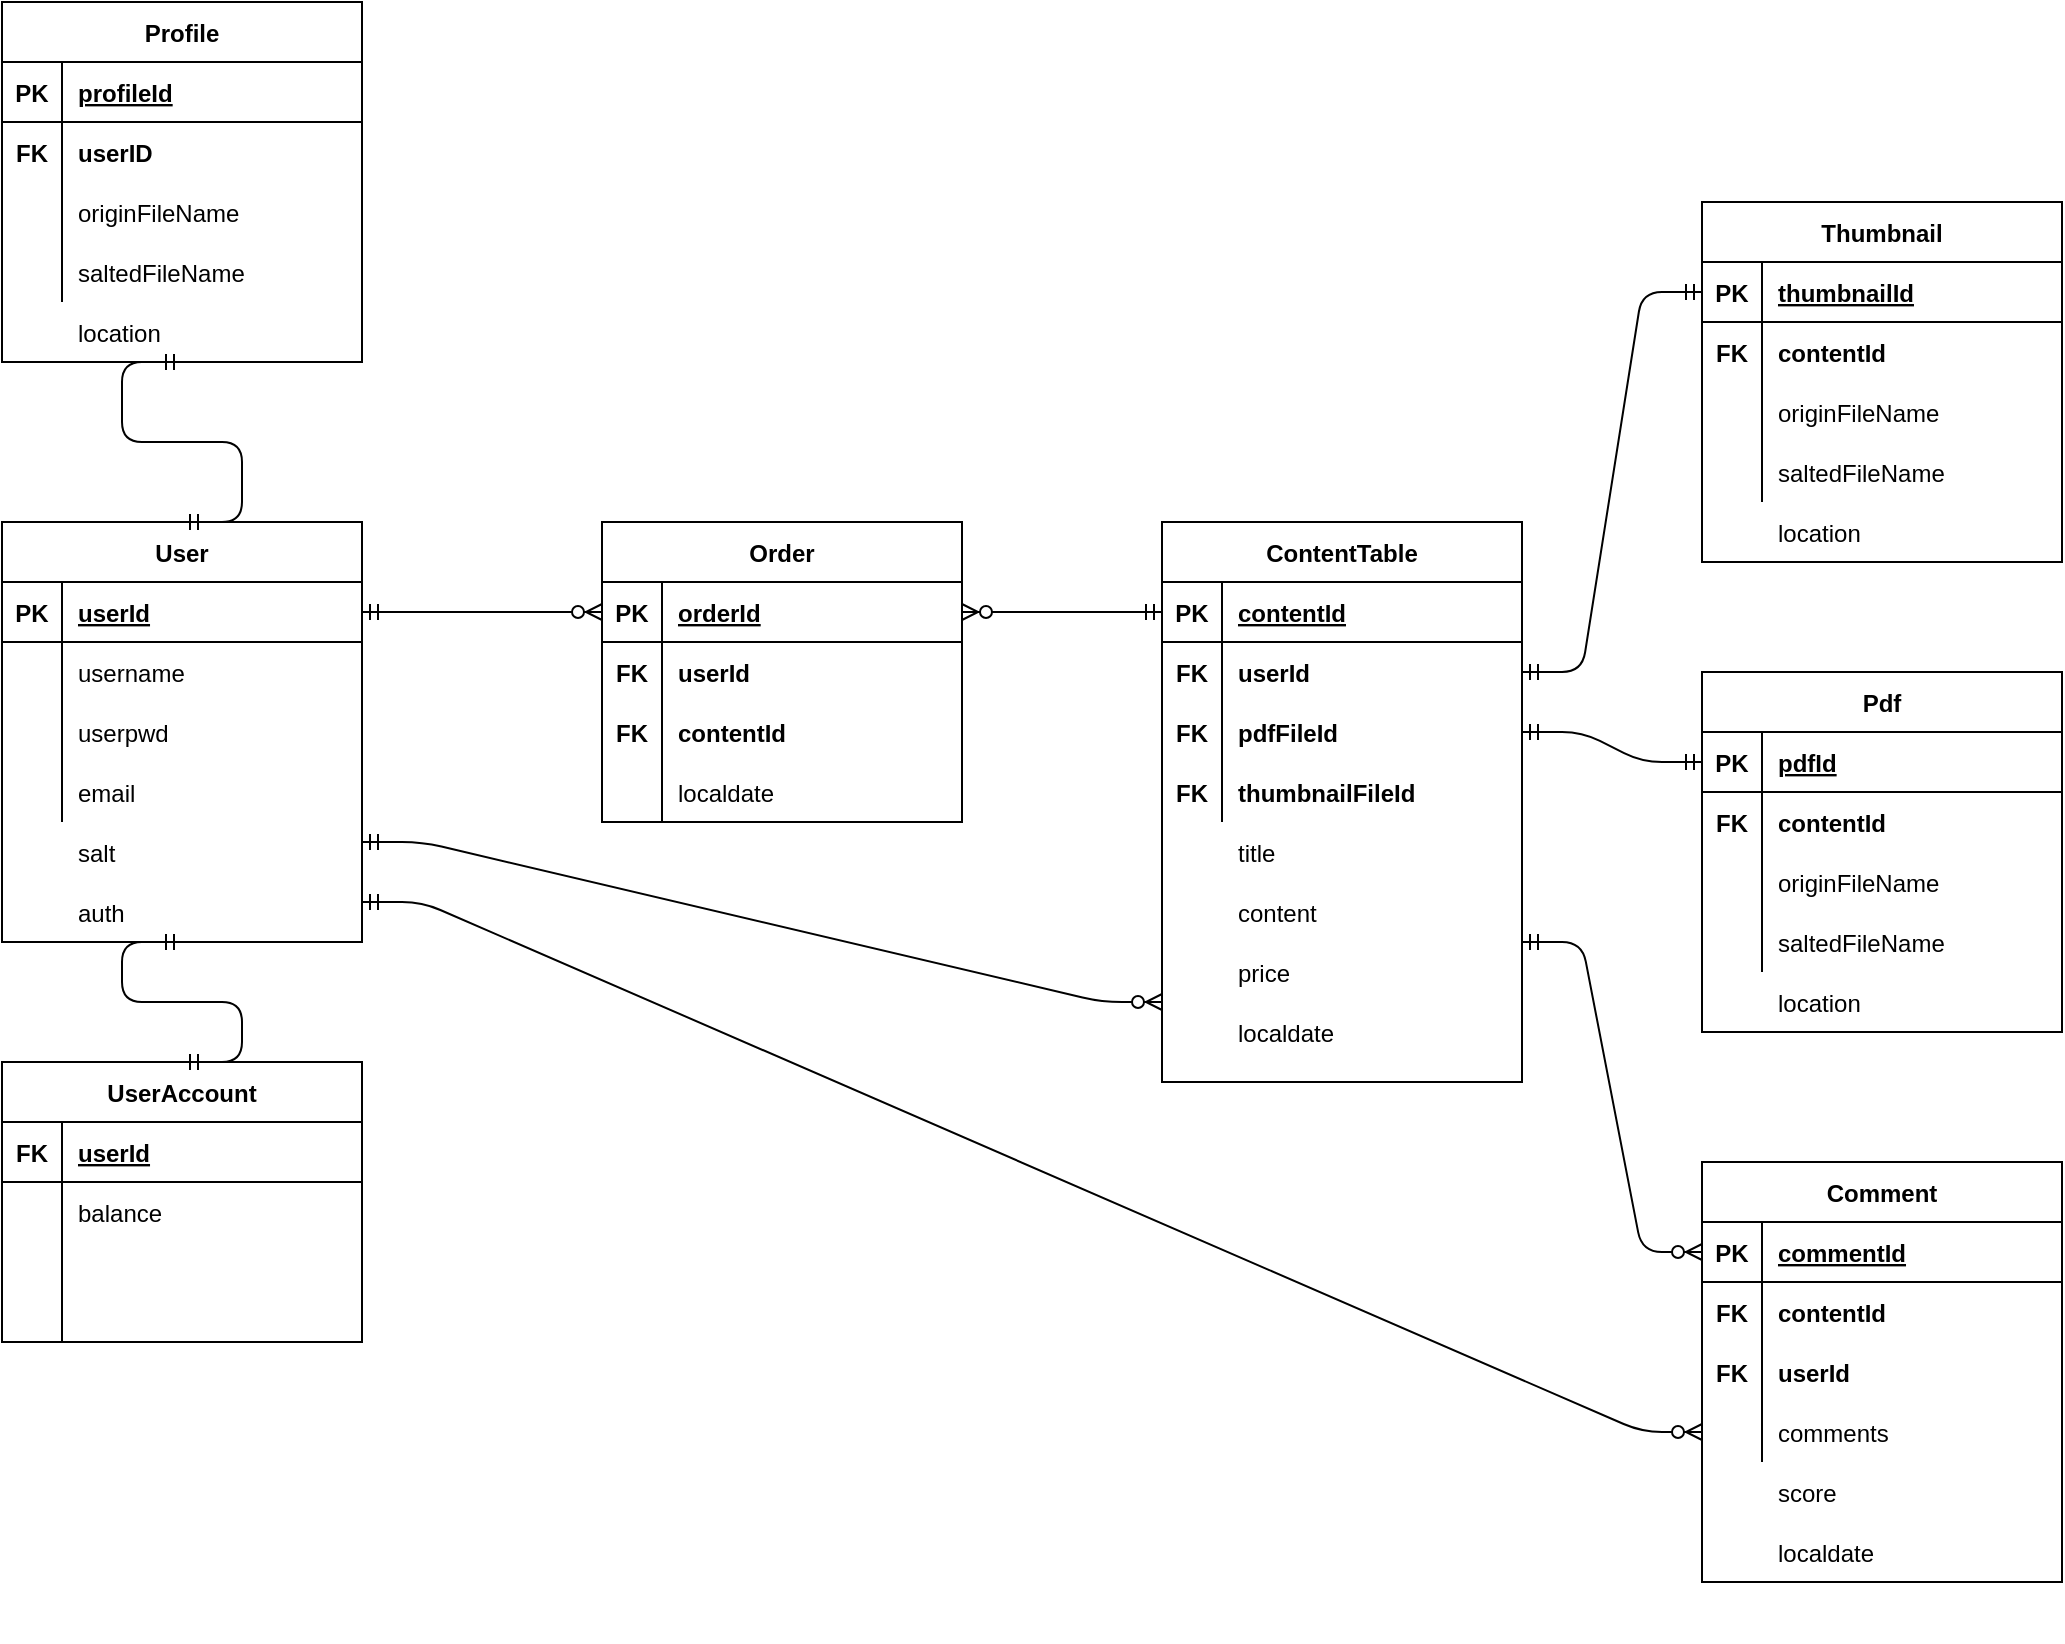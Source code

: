 <mxfile version="14.4.3" type="device"><diagram id="NNLupUxwTDzJ5JCYhKaO" name="Page-1"><mxGraphModel dx="1038" dy="548" grid="1" gridSize="10" guides="1" tooltips="1" connect="1" arrows="1" fold="1" page="1" pageScale="1" pageWidth="827" pageHeight="1169" math="0" shadow="0"><root><mxCell id="0"/><mxCell id="1" parent="0"/><mxCell id="0IzjQogFZ24BowyhisNi-13" value="User" style="shape=table;startSize=30;container=1;collapsible=1;childLayout=tableLayout;fixedRows=1;rowLines=0;fontStyle=1;align=center;resizeLast=1;" parent="1" vertex="1"><mxGeometry x="90" y="390" width="180" height="210" as="geometry"/></mxCell><mxCell id="0IzjQogFZ24BowyhisNi-14" value="" style="shape=partialRectangle;collapsible=0;dropTarget=0;pointerEvents=0;fillColor=none;top=0;left=0;bottom=1;right=0;points=[[0,0.5],[1,0.5]];portConstraint=eastwest;" parent="0IzjQogFZ24BowyhisNi-13" vertex="1"><mxGeometry y="30" width="180" height="30" as="geometry"/></mxCell><mxCell id="0IzjQogFZ24BowyhisNi-15" value="PK" style="shape=partialRectangle;connectable=0;fillColor=none;top=0;left=0;bottom=0;right=0;fontStyle=1;overflow=hidden;" parent="0IzjQogFZ24BowyhisNi-14" vertex="1"><mxGeometry width="30" height="30" as="geometry"/></mxCell><mxCell id="0IzjQogFZ24BowyhisNi-16" value="userId" style="shape=partialRectangle;connectable=0;fillColor=none;top=0;left=0;bottom=0;right=0;align=left;spacingLeft=6;fontStyle=5;overflow=hidden;" parent="0IzjQogFZ24BowyhisNi-14" vertex="1"><mxGeometry x="30" width="150" height="30" as="geometry"/></mxCell><mxCell id="0IzjQogFZ24BowyhisNi-17" value="" style="shape=partialRectangle;collapsible=0;dropTarget=0;pointerEvents=0;fillColor=none;top=0;left=0;bottom=0;right=0;points=[[0,0.5],[1,0.5]];portConstraint=eastwest;" parent="0IzjQogFZ24BowyhisNi-13" vertex="1"><mxGeometry y="60" width="180" height="30" as="geometry"/></mxCell><mxCell id="0IzjQogFZ24BowyhisNi-18" value="" style="shape=partialRectangle;connectable=0;fillColor=none;top=0;left=0;bottom=0;right=0;editable=1;overflow=hidden;" parent="0IzjQogFZ24BowyhisNi-17" vertex="1"><mxGeometry width="30" height="30" as="geometry"/></mxCell><mxCell id="0IzjQogFZ24BowyhisNi-19" value="username" style="shape=partialRectangle;connectable=0;fillColor=none;top=0;left=0;bottom=0;right=0;align=left;spacingLeft=6;overflow=hidden;" parent="0IzjQogFZ24BowyhisNi-17" vertex="1"><mxGeometry x="30" width="150" height="30" as="geometry"/></mxCell><mxCell id="0IzjQogFZ24BowyhisNi-20" value="" style="shape=partialRectangle;collapsible=0;dropTarget=0;pointerEvents=0;fillColor=none;top=0;left=0;bottom=0;right=0;points=[[0,0.5],[1,0.5]];portConstraint=eastwest;" parent="0IzjQogFZ24BowyhisNi-13" vertex="1"><mxGeometry y="90" width="180" height="30" as="geometry"/></mxCell><mxCell id="0IzjQogFZ24BowyhisNi-21" value="" style="shape=partialRectangle;connectable=0;fillColor=none;top=0;left=0;bottom=0;right=0;editable=1;overflow=hidden;" parent="0IzjQogFZ24BowyhisNi-20" vertex="1"><mxGeometry width="30" height="30" as="geometry"/></mxCell><mxCell id="0IzjQogFZ24BowyhisNi-22" value="userpwd" style="shape=partialRectangle;connectable=0;fillColor=none;top=0;left=0;bottom=0;right=0;align=left;spacingLeft=6;overflow=hidden;" parent="0IzjQogFZ24BowyhisNi-20" vertex="1"><mxGeometry x="30" width="150" height="30" as="geometry"/></mxCell><mxCell id="0IzjQogFZ24BowyhisNi-23" value="" style="shape=partialRectangle;collapsible=0;dropTarget=0;pointerEvents=0;fillColor=none;top=0;left=0;bottom=0;right=0;points=[[0,0.5],[1,0.5]];portConstraint=eastwest;" parent="0IzjQogFZ24BowyhisNi-13" vertex="1"><mxGeometry y="120" width="180" height="30" as="geometry"/></mxCell><mxCell id="0IzjQogFZ24BowyhisNi-24" value="" style="shape=partialRectangle;connectable=0;fillColor=none;top=0;left=0;bottom=0;right=0;editable=1;overflow=hidden;" parent="0IzjQogFZ24BowyhisNi-23" vertex="1"><mxGeometry width="30" height="30" as="geometry"/></mxCell><mxCell id="0IzjQogFZ24BowyhisNi-25" value="email" style="shape=partialRectangle;connectable=0;fillColor=none;top=0;left=0;bottom=0;right=0;align=left;spacingLeft=6;overflow=hidden;" parent="0IzjQogFZ24BowyhisNi-23" vertex="1"><mxGeometry x="30" width="150" height="30" as="geometry"/></mxCell><mxCell id="0IzjQogFZ24BowyhisNi-29" value="salt" style="shape=partialRectangle;connectable=0;fillColor=none;top=0;left=0;bottom=0;right=0;align=left;spacingLeft=6;overflow=hidden;" parent="1" vertex="1"><mxGeometry x="120" y="540" width="150" height="30" as="geometry"/></mxCell><mxCell id="0IzjQogFZ24BowyhisNi-30" value="UserAccount" style="shape=table;startSize=30;container=1;collapsible=1;childLayout=tableLayout;fixedRows=1;rowLines=0;fontStyle=1;align=center;resizeLast=1;" parent="1" vertex="1"><mxGeometry x="90" y="660" width="180" height="140" as="geometry"/></mxCell><mxCell id="0IzjQogFZ24BowyhisNi-31" value="" style="shape=partialRectangle;collapsible=0;dropTarget=0;pointerEvents=0;fillColor=none;top=0;left=0;bottom=1;right=0;points=[[0,0.5],[1,0.5]];portConstraint=eastwest;" parent="0IzjQogFZ24BowyhisNi-30" vertex="1"><mxGeometry y="30" width="180" height="30" as="geometry"/></mxCell><mxCell id="0IzjQogFZ24BowyhisNi-32" value="FK" style="shape=partialRectangle;connectable=0;fillColor=none;top=0;left=0;bottom=0;right=0;fontStyle=1;overflow=hidden;" parent="0IzjQogFZ24BowyhisNi-31" vertex="1"><mxGeometry width="30" height="30" as="geometry"/></mxCell><mxCell id="0IzjQogFZ24BowyhisNi-33" value="userId" style="shape=partialRectangle;connectable=0;fillColor=none;top=0;left=0;bottom=0;right=0;align=left;spacingLeft=6;fontStyle=5;overflow=hidden;" parent="0IzjQogFZ24BowyhisNi-31" vertex="1"><mxGeometry x="30" width="150" height="30" as="geometry"/></mxCell><mxCell id="0IzjQogFZ24BowyhisNi-34" value="" style="shape=partialRectangle;collapsible=0;dropTarget=0;pointerEvents=0;fillColor=none;top=0;left=0;bottom=0;right=0;points=[[0,0.5],[1,0.5]];portConstraint=eastwest;" parent="0IzjQogFZ24BowyhisNi-30" vertex="1"><mxGeometry y="60" width="180" height="30" as="geometry"/></mxCell><mxCell id="0IzjQogFZ24BowyhisNi-35" value="" style="shape=partialRectangle;connectable=0;fillColor=none;top=0;left=0;bottom=0;right=0;editable=1;overflow=hidden;" parent="0IzjQogFZ24BowyhisNi-34" vertex="1"><mxGeometry width="30" height="30" as="geometry"/></mxCell><mxCell id="0IzjQogFZ24BowyhisNi-36" value="balance" style="shape=partialRectangle;connectable=0;fillColor=none;top=0;left=0;bottom=0;right=0;align=left;spacingLeft=6;overflow=hidden;" parent="0IzjQogFZ24BowyhisNi-34" vertex="1"><mxGeometry x="30" width="150" height="30" as="geometry"/></mxCell><mxCell id="0IzjQogFZ24BowyhisNi-37" value="" style="shape=partialRectangle;collapsible=0;dropTarget=0;pointerEvents=0;fillColor=none;top=0;left=0;bottom=0;right=0;points=[[0,0.5],[1,0.5]];portConstraint=eastwest;" parent="0IzjQogFZ24BowyhisNi-30" vertex="1"><mxGeometry y="90" width="180" height="30" as="geometry"/></mxCell><mxCell id="0IzjQogFZ24BowyhisNi-38" value="" style="shape=partialRectangle;connectable=0;fillColor=none;top=0;left=0;bottom=0;right=0;editable=1;overflow=hidden;" parent="0IzjQogFZ24BowyhisNi-37" vertex="1"><mxGeometry width="30" height="30" as="geometry"/></mxCell><mxCell id="0IzjQogFZ24BowyhisNi-39" value="" style="shape=partialRectangle;connectable=0;fillColor=none;top=0;left=0;bottom=0;right=0;align=left;spacingLeft=6;overflow=hidden;" parent="0IzjQogFZ24BowyhisNi-37" vertex="1"><mxGeometry x="30" width="150" height="30" as="geometry"/></mxCell><mxCell id="0IzjQogFZ24BowyhisNi-40" value="" style="shape=partialRectangle;collapsible=0;dropTarget=0;pointerEvents=0;fillColor=none;top=0;left=0;bottom=0;right=0;points=[[0,0.5],[1,0.5]];portConstraint=eastwest;" parent="0IzjQogFZ24BowyhisNi-30" vertex="1"><mxGeometry y="120" width="180" height="20" as="geometry"/></mxCell><mxCell id="0IzjQogFZ24BowyhisNi-41" value="" style="shape=partialRectangle;connectable=0;fillColor=none;top=0;left=0;bottom=0;right=0;editable=1;overflow=hidden;" parent="0IzjQogFZ24BowyhisNi-40" vertex="1"><mxGeometry width="30" height="20" as="geometry"/></mxCell><mxCell id="0IzjQogFZ24BowyhisNi-42" value="" style="shape=partialRectangle;connectable=0;fillColor=none;top=0;left=0;bottom=0;right=0;align=left;spacingLeft=6;overflow=hidden;" parent="0IzjQogFZ24BowyhisNi-40" vertex="1"><mxGeometry x="30" width="150" height="20" as="geometry"/></mxCell><mxCell id="0IzjQogFZ24BowyhisNi-63" value="auth" style="shape=partialRectangle;connectable=0;fillColor=none;top=0;left=0;bottom=0;right=0;align=left;spacingLeft=6;overflow=hidden;" parent="1" vertex="1"><mxGeometry x="120" y="570" width="150" height="30" as="geometry"/></mxCell><mxCell id="0IzjQogFZ24BowyhisNi-79" value="" style="group" parent="1" vertex="1" connectable="0"><mxGeometry x="390" y="390" width="180" height="150" as="geometry"/></mxCell><mxCell id="0IzjQogFZ24BowyhisNi-64" value="Order" style="shape=table;startSize=30;container=1;collapsible=1;childLayout=tableLayout;fixedRows=1;rowLines=0;fontStyle=1;align=center;resizeLast=1;" parent="0IzjQogFZ24BowyhisNi-79" vertex="1"><mxGeometry width="180" height="150" as="geometry"/></mxCell><mxCell id="0IzjQogFZ24BowyhisNi-65" value="" style="shape=partialRectangle;collapsible=0;dropTarget=0;pointerEvents=0;fillColor=none;top=0;left=0;bottom=1;right=0;points=[[0,0.5],[1,0.5]];portConstraint=eastwest;" parent="0IzjQogFZ24BowyhisNi-64" vertex="1"><mxGeometry y="30" width="180" height="30" as="geometry"/></mxCell><mxCell id="0IzjQogFZ24BowyhisNi-66" value="PK" style="shape=partialRectangle;connectable=0;fillColor=none;top=0;left=0;bottom=0;right=0;fontStyle=1;overflow=hidden;" parent="0IzjQogFZ24BowyhisNi-65" vertex="1"><mxGeometry width="30" height="30" as="geometry"/></mxCell><mxCell id="0IzjQogFZ24BowyhisNi-67" value="orderId" style="shape=partialRectangle;connectable=0;fillColor=none;top=0;left=0;bottom=0;right=0;align=left;spacingLeft=6;fontStyle=5;overflow=hidden;" parent="0IzjQogFZ24BowyhisNi-65" vertex="1"><mxGeometry x="30" width="150" height="30" as="geometry"/></mxCell><mxCell id="0IzjQogFZ24BowyhisNi-68" value="" style="shape=partialRectangle;collapsible=0;dropTarget=0;pointerEvents=0;fillColor=none;top=0;left=0;bottom=0;right=0;points=[[0,0.5],[1,0.5]];portConstraint=eastwest;" parent="0IzjQogFZ24BowyhisNi-64" vertex="1"><mxGeometry y="60" width="180" height="30" as="geometry"/></mxCell><mxCell id="0IzjQogFZ24BowyhisNi-69" value="" style="shape=partialRectangle;connectable=0;fillColor=none;top=0;left=0;bottom=0;right=0;editable=1;overflow=hidden;" parent="0IzjQogFZ24BowyhisNi-68" vertex="1"><mxGeometry width="30" height="30" as="geometry"/></mxCell><mxCell id="0IzjQogFZ24BowyhisNi-70" value="userId" style="shape=partialRectangle;connectable=0;fillColor=none;top=0;left=0;bottom=0;right=0;align=left;spacingLeft=6;overflow=hidden;fontStyle=1" parent="0IzjQogFZ24BowyhisNi-68" vertex="1"><mxGeometry x="30" width="150" height="30" as="geometry"/></mxCell><mxCell id="0IzjQogFZ24BowyhisNi-71" value="" style="shape=partialRectangle;collapsible=0;dropTarget=0;pointerEvents=0;fillColor=none;top=0;left=0;bottom=0;right=0;points=[[0,0.5],[1,0.5]];portConstraint=eastwest;" parent="0IzjQogFZ24BowyhisNi-64" vertex="1"><mxGeometry y="90" width="180" height="30" as="geometry"/></mxCell><mxCell id="0IzjQogFZ24BowyhisNi-72" value="" style="shape=partialRectangle;connectable=0;fillColor=none;top=0;left=0;bottom=0;right=0;editable=1;overflow=hidden;" parent="0IzjQogFZ24BowyhisNi-71" vertex="1"><mxGeometry width="30" height="30" as="geometry"/></mxCell><mxCell id="0IzjQogFZ24BowyhisNi-73" value="contentId" style="shape=partialRectangle;connectable=0;fillColor=none;top=0;left=0;bottom=0;right=0;align=left;spacingLeft=6;overflow=hidden;fontStyle=1" parent="0IzjQogFZ24BowyhisNi-71" vertex="1"><mxGeometry x="30" width="150" height="30" as="geometry"/></mxCell><mxCell id="0IzjQogFZ24BowyhisNi-74" value="" style="shape=partialRectangle;collapsible=0;dropTarget=0;pointerEvents=0;fillColor=none;top=0;left=0;bottom=0;right=0;points=[[0,0.5],[1,0.5]];portConstraint=eastwest;" parent="0IzjQogFZ24BowyhisNi-64" vertex="1"><mxGeometry y="120" width="180" height="30" as="geometry"/></mxCell><mxCell id="0IzjQogFZ24BowyhisNi-75" value="" style="shape=partialRectangle;connectable=0;fillColor=none;top=0;left=0;bottom=0;right=0;editable=1;overflow=hidden;" parent="0IzjQogFZ24BowyhisNi-74" vertex="1"><mxGeometry width="30" height="30" as="geometry"/></mxCell><mxCell id="0IzjQogFZ24BowyhisNi-76" value="localdate" style="shape=partialRectangle;connectable=0;fillColor=none;top=0;left=0;bottom=0;right=0;align=left;spacingLeft=6;overflow=hidden;" parent="0IzjQogFZ24BowyhisNi-74" vertex="1"><mxGeometry x="30" width="150" height="30" as="geometry"/></mxCell><mxCell id="0IzjQogFZ24BowyhisNi-77" value="FK" style="shape=partialRectangle;connectable=0;fillColor=none;top=0;left=0;bottom=0;right=0;fontStyle=1;overflow=hidden;" parent="0IzjQogFZ24BowyhisNi-79" vertex="1"><mxGeometry y="60" width="30" height="30" as="geometry"/></mxCell><mxCell id="0IzjQogFZ24BowyhisNi-78" value="FK" style="shape=partialRectangle;connectable=0;fillColor=none;top=0;left=0;bottom=0;right=0;fontStyle=1;overflow=hidden;" parent="0IzjQogFZ24BowyhisNi-79" vertex="1"><mxGeometry y="90" width="30" height="30" as="geometry"/></mxCell><mxCell id="0IzjQogFZ24BowyhisNi-80" value="" style="group" parent="1" vertex="1" connectable="0"><mxGeometry x="670" y="390" width="180" height="300" as="geometry"/></mxCell><mxCell id="0IzjQogFZ24BowyhisNi-45" value="ContentTable" style="shape=table;startSize=30;container=1;collapsible=1;childLayout=tableLayout;fixedRows=1;rowLines=0;fontStyle=1;align=center;resizeLast=1;" parent="0IzjQogFZ24BowyhisNi-80" vertex="1"><mxGeometry width="180" height="280" as="geometry"/></mxCell><mxCell id="0IzjQogFZ24BowyhisNi-46" value="" style="shape=partialRectangle;collapsible=0;dropTarget=0;pointerEvents=0;fillColor=none;top=0;left=0;bottom=1;right=0;points=[[0,0.5],[1,0.5]];portConstraint=eastwest;" parent="0IzjQogFZ24BowyhisNi-45" vertex="1"><mxGeometry y="30" width="180" height="30" as="geometry"/></mxCell><mxCell id="0IzjQogFZ24BowyhisNi-47" value="PK" style="shape=partialRectangle;connectable=0;fillColor=none;top=0;left=0;bottom=0;right=0;fontStyle=1;overflow=hidden;" parent="0IzjQogFZ24BowyhisNi-46" vertex="1"><mxGeometry width="30" height="30" as="geometry"/></mxCell><mxCell id="0IzjQogFZ24BowyhisNi-48" value="contentId" style="shape=partialRectangle;connectable=0;fillColor=none;top=0;left=0;bottom=0;right=0;align=left;spacingLeft=6;fontStyle=5;overflow=hidden;" parent="0IzjQogFZ24BowyhisNi-46" vertex="1"><mxGeometry x="30" width="150" height="30" as="geometry"/></mxCell><mxCell id="0IzjQogFZ24BowyhisNi-49" value="" style="shape=partialRectangle;collapsible=0;dropTarget=0;pointerEvents=0;fillColor=none;top=0;left=0;bottom=0;right=0;points=[[0,0.5],[1,0.5]];portConstraint=eastwest;" parent="0IzjQogFZ24BowyhisNi-45" vertex="1"><mxGeometry y="60" width="180" height="30" as="geometry"/></mxCell><mxCell id="0IzjQogFZ24BowyhisNi-50" value="FK" style="shape=partialRectangle;connectable=0;fillColor=none;top=0;left=0;bottom=0;right=0;editable=1;overflow=hidden;fontStyle=1" parent="0IzjQogFZ24BowyhisNi-49" vertex="1"><mxGeometry width="30" height="30" as="geometry"/></mxCell><mxCell id="0IzjQogFZ24BowyhisNi-51" value="userId" style="shape=partialRectangle;connectable=0;fillColor=none;top=0;left=0;bottom=0;right=0;align=left;spacingLeft=6;overflow=hidden;fontStyle=1" parent="0IzjQogFZ24BowyhisNi-49" vertex="1"><mxGeometry x="30" width="150" height="30" as="geometry"/></mxCell><mxCell id="0IzjQogFZ24BowyhisNi-52" value="" style="shape=partialRectangle;collapsible=0;dropTarget=0;pointerEvents=0;fillColor=none;top=0;left=0;bottom=0;right=0;points=[[0,0.5],[1,0.5]];portConstraint=eastwest;" parent="0IzjQogFZ24BowyhisNi-45" vertex="1"><mxGeometry y="90" width="180" height="30" as="geometry"/></mxCell><mxCell id="0IzjQogFZ24BowyhisNi-53" value="FK" style="shape=partialRectangle;connectable=0;fillColor=none;top=0;left=0;bottom=0;right=0;editable=1;overflow=hidden;fontStyle=1" parent="0IzjQogFZ24BowyhisNi-52" vertex="1"><mxGeometry width="30" height="30" as="geometry"/></mxCell><mxCell id="0IzjQogFZ24BowyhisNi-54" value="pdfFileId" style="shape=partialRectangle;connectable=0;fillColor=none;top=0;left=0;bottom=0;right=0;align=left;spacingLeft=6;overflow=hidden;fontStyle=1" parent="0IzjQogFZ24BowyhisNi-52" vertex="1"><mxGeometry x="30" width="150" height="30" as="geometry"/></mxCell><mxCell id="0IzjQogFZ24BowyhisNi-55" value="" style="shape=partialRectangle;collapsible=0;dropTarget=0;pointerEvents=0;fillColor=none;top=0;left=0;bottom=0;right=0;points=[[0,0.5],[1,0.5]];portConstraint=eastwest;" parent="0IzjQogFZ24BowyhisNi-45" vertex="1"><mxGeometry y="120" width="180" height="30" as="geometry"/></mxCell><mxCell id="0IzjQogFZ24BowyhisNi-56" value="FK" style="shape=partialRectangle;connectable=0;fillColor=none;top=0;left=0;bottom=0;right=0;editable=1;overflow=hidden;fontStyle=1" parent="0IzjQogFZ24BowyhisNi-55" vertex="1"><mxGeometry width="30" height="30" as="geometry"/></mxCell><mxCell id="0IzjQogFZ24BowyhisNi-57" value="thumbnailFileId" style="shape=partialRectangle;connectable=0;fillColor=none;top=0;left=0;bottom=0;right=0;align=left;spacingLeft=6;overflow=hidden;fontStyle=1" parent="0IzjQogFZ24BowyhisNi-55" vertex="1"><mxGeometry x="30" width="150" height="30" as="geometry"/></mxCell><mxCell id="0IzjQogFZ24BowyhisNi-59" value="title" style="shape=partialRectangle;connectable=0;fillColor=none;top=0;left=0;bottom=0;right=0;align=left;spacingLeft=6;overflow=hidden;" parent="0IzjQogFZ24BowyhisNi-80" vertex="1"><mxGeometry x="30" y="150" width="150" height="30" as="geometry"/></mxCell><mxCell id="0IzjQogFZ24BowyhisNi-60" value="content" style="shape=partialRectangle;connectable=0;fillColor=none;top=0;left=0;bottom=0;right=0;align=left;spacingLeft=6;overflow=hidden;" parent="0IzjQogFZ24BowyhisNi-80" vertex="1"><mxGeometry x="30" y="180" width="150" height="30" as="geometry"/></mxCell><mxCell id="0IzjQogFZ24BowyhisNi-61" value="price" style="shape=partialRectangle;connectable=0;fillColor=none;top=0;left=0;bottom=0;right=0;align=left;spacingLeft=6;overflow=hidden;direction=south;" parent="0IzjQogFZ24BowyhisNi-80" vertex="1"><mxGeometry x="30" y="150" width="150" height="150" as="geometry"/></mxCell><mxCell id="0IzjQogFZ24BowyhisNi-62" value="localdate" style="shape=partialRectangle;connectable=0;fillColor=none;top=0;left=0;bottom=0;right=0;align=left;spacingLeft=6;overflow=hidden;" parent="0IzjQogFZ24BowyhisNi-80" vertex="1"><mxGeometry x="30" y="240" width="150" height="30" as="geometry"/></mxCell><mxCell id="0IzjQogFZ24BowyhisNi-111" value="" style="group" parent="1" vertex="1" connectable="0"><mxGeometry x="90" y="130" width="180" height="180" as="geometry"/></mxCell><mxCell id="0IzjQogFZ24BowyhisNi-81" value="Profile" style="shape=table;startSize=30;container=1;collapsible=1;childLayout=tableLayout;fixedRows=1;rowLines=0;fontStyle=1;align=center;resizeLast=1;" parent="0IzjQogFZ24BowyhisNi-111" vertex="1"><mxGeometry width="180" height="180" as="geometry"/></mxCell><mxCell id="0IzjQogFZ24BowyhisNi-82" value="" style="shape=partialRectangle;collapsible=0;dropTarget=0;pointerEvents=0;fillColor=none;top=0;left=0;bottom=1;right=0;points=[[0,0.5],[1,0.5]];portConstraint=eastwest;" parent="0IzjQogFZ24BowyhisNi-81" vertex="1"><mxGeometry y="30" width="180" height="30" as="geometry"/></mxCell><mxCell id="0IzjQogFZ24BowyhisNi-83" value="PK" style="shape=partialRectangle;connectable=0;fillColor=none;top=0;left=0;bottom=0;right=0;fontStyle=1;overflow=hidden;" parent="0IzjQogFZ24BowyhisNi-82" vertex="1"><mxGeometry width="30" height="30" as="geometry"/></mxCell><mxCell id="0IzjQogFZ24BowyhisNi-84" value="profileId" style="shape=partialRectangle;connectable=0;fillColor=none;top=0;left=0;bottom=0;right=0;align=left;spacingLeft=6;fontStyle=5;overflow=hidden;" parent="0IzjQogFZ24BowyhisNi-82" vertex="1"><mxGeometry x="30" width="150" height="30" as="geometry"/></mxCell><mxCell id="0IzjQogFZ24BowyhisNi-85" value="" style="shape=partialRectangle;collapsible=0;dropTarget=0;pointerEvents=0;fillColor=none;top=0;left=0;bottom=0;right=0;points=[[0,0.5],[1,0.5]];portConstraint=eastwest;" parent="0IzjQogFZ24BowyhisNi-81" vertex="1"><mxGeometry y="60" width="180" height="30" as="geometry"/></mxCell><mxCell id="0IzjQogFZ24BowyhisNi-86" value="" style="shape=partialRectangle;connectable=0;fillColor=none;top=0;left=0;bottom=0;right=0;editable=1;overflow=hidden;" parent="0IzjQogFZ24BowyhisNi-85" vertex="1"><mxGeometry width="30" height="30" as="geometry"/></mxCell><mxCell id="0IzjQogFZ24BowyhisNi-87" value="userID" style="shape=partialRectangle;connectable=0;fillColor=none;top=0;left=0;bottom=0;right=0;align=left;spacingLeft=6;overflow=hidden;fontStyle=1" parent="0IzjQogFZ24BowyhisNi-85" vertex="1"><mxGeometry x="30" width="150" height="30" as="geometry"/></mxCell><mxCell id="0IzjQogFZ24BowyhisNi-88" value="" style="shape=partialRectangle;collapsible=0;dropTarget=0;pointerEvents=0;fillColor=none;top=0;left=0;bottom=0;right=0;points=[[0,0.5],[1,0.5]];portConstraint=eastwest;" parent="0IzjQogFZ24BowyhisNi-81" vertex="1"><mxGeometry y="90" width="180" height="30" as="geometry"/></mxCell><mxCell id="0IzjQogFZ24BowyhisNi-89" value="" style="shape=partialRectangle;connectable=0;fillColor=none;top=0;left=0;bottom=0;right=0;editable=1;overflow=hidden;" parent="0IzjQogFZ24BowyhisNi-88" vertex="1"><mxGeometry width="30" height="30" as="geometry"/></mxCell><mxCell id="0IzjQogFZ24BowyhisNi-90" value="originFileName" style="shape=partialRectangle;connectable=0;fillColor=none;top=0;left=0;bottom=0;right=0;align=left;spacingLeft=6;overflow=hidden;" parent="0IzjQogFZ24BowyhisNi-88" vertex="1"><mxGeometry x="30" width="150" height="30" as="geometry"/></mxCell><mxCell id="0IzjQogFZ24BowyhisNi-91" value="" style="shape=partialRectangle;collapsible=0;dropTarget=0;pointerEvents=0;fillColor=none;top=0;left=0;bottom=0;right=0;points=[[0,0.5],[1,0.5]];portConstraint=eastwest;" parent="0IzjQogFZ24BowyhisNi-81" vertex="1"><mxGeometry y="120" width="180" height="30" as="geometry"/></mxCell><mxCell id="0IzjQogFZ24BowyhisNi-92" value="" style="shape=partialRectangle;connectable=0;fillColor=none;top=0;left=0;bottom=0;right=0;editable=1;overflow=hidden;" parent="0IzjQogFZ24BowyhisNi-91" vertex="1"><mxGeometry width="30" height="30" as="geometry"/></mxCell><mxCell id="0IzjQogFZ24BowyhisNi-93" value="saltedFileName" style="shape=partialRectangle;connectable=0;fillColor=none;top=0;left=0;bottom=0;right=0;align=left;spacingLeft=6;overflow=hidden;" parent="0IzjQogFZ24BowyhisNi-91" vertex="1"><mxGeometry x="30" width="150" height="30" as="geometry"/></mxCell><mxCell id="0IzjQogFZ24BowyhisNi-94" value="FK" style="shape=partialRectangle;connectable=0;fillColor=none;top=0;left=0;bottom=0;right=0;fontStyle=1;overflow=hidden;" parent="0IzjQogFZ24BowyhisNi-111" vertex="1"><mxGeometry y="60" width="30" height="30" as="geometry"/></mxCell><mxCell id="0IzjQogFZ24BowyhisNi-97" value="location" style="shape=partialRectangle;connectable=0;fillColor=none;top=0;left=0;bottom=0;right=0;align=left;spacingLeft=6;overflow=hidden;" parent="0IzjQogFZ24BowyhisNi-111" vertex="1"><mxGeometry x="30" y="150" width="150" height="30" as="geometry"/></mxCell><mxCell id="0IzjQogFZ24BowyhisNi-112" value="" style="group" parent="1" vertex="1" connectable="0"><mxGeometry x="940" y="230" width="180" height="180" as="geometry"/></mxCell><mxCell id="0IzjQogFZ24BowyhisNi-113" value="Thumbnail" style="shape=table;startSize=30;container=1;collapsible=1;childLayout=tableLayout;fixedRows=1;rowLines=0;fontStyle=1;align=center;resizeLast=1;" parent="0IzjQogFZ24BowyhisNi-112" vertex="1"><mxGeometry width="180" height="180" as="geometry"/></mxCell><mxCell id="0IzjQogFZ24BowyhisNi-114" value="" style="shape=partialRectangle;collapsible=0;dropTarget=0;pointerEvents=0;fillColor=none;top=0;left=0;bottom=1;right=0;points=[[0,0.5],[1,0.5]];portConstraint=eastwest;" parent="0IzjQogFZ24BowyhisNi-113" vertex="1"><mxGeometry y="30" width="180" height="30" as="geometry"/></mxCell><mxCell id="0IzjQogFZ24BowyhisNi-115" value="PK" style="shape=partialRectangle;connectable=0;fillColor=none;top=0;left=0;bottom=0;right=0;fontStyle=1;overflow=hidden;" parent="0IzjQogFZ24BowyhisNi-114" vertex="1"><mxGeometry width="30" height="30" as="geometry"/></mxCell><mxCell id="0IzjQogFZ24BowyhisNi-116" value="thumbnailId" style="shape=partialRectangle;connectable=0;fillColor=none;top=0;left=0;bottom=0;right=0;align=left;spacingLeft=6;fontStyle=5;overflow=hidden;" parent="0IzjQogFZ24BowyhisNi-114" vertex="1"><mxGeometry x="30" width="150" height="30" as="geometry"/></mxCell><mxCell id="0IzjQogFZ24BowyhisNi-117" value="" style="shape=partialRectangle;collapsible=0;dropTarget=0;pointerEvents=0;fillColor=none;top=0;left=0;bottom=0;right=0;points=[[0,0.5],[1,0.5]];portConstraint=eastwest;" parent="0IzjQogFZ24BowyhisNi-113" vertex="1"><mxGeometry y="60" width="180" height="30" as="geometry"/></mxCell><mxCell id="0IzjQogFZ24BowyhisNi-118" value="" style="shape=partialRectangle;connectable=0;fillColor=none;top=0;left=0;bottom=0;right=0;editable=1;overflow=hidden;" parent="0IzjQogFZ24BowyhisNi-117" vertex="1"><mxGeometry width="30" height="30" as="geometry"/></mxCell><mxCell id="0IzjQogFZ24BowyhisNi-119" value="contentId" style="shape=partialRectangle;connectable=0;fillColor=none;top=0;left=0;bottom=0;right=0;align=left;spacingLeft=6;overflow=hidden;fontStyle=1" parent="0IzjQogFZ24BowyhisNi-117" vertex="1"><mxGeometry x="30" width="150" height="30" as="geometry"/></mxCell><mxCell id="0IzjQogFZ24BowyhisNi-120" value="" style="shape=partialRectangle;collapsible=0;dropTarget=0;pointerEvents=0;fillColor=none;top=0;left=0;bottom=0;right=0;points=[[0,0.5],[1,0.5]];portConstraint=eastwest;" parent="0IzjQogFZ24BowyhisNi-113" vertex="1"><mxGeometry y="90" width="180" height="30" as="geometry"/></mxCell><mxCell id="0IzjQogFZ24BowyhisNi-121" value="" style="shape=partialRectangle;connectable=0;fillColor=none;top=0;left=0;bottom=0;right=0;editable=1;overflow=hidden;" parent="0IzjQogFZ24BowyhisNi-120" vertex="1"><mxGeometry width="30" height="30" as="geometry"/></mxCell><mxCell id="0IzjQogFZ24BowyhisNi-122" value="originFileName" style="shape=partialRectangle;connectable=0;fillColor=none;top=0;left=0;bottom=0;right=0;align=left;spacingLeft=6;overflow=hidden;" parent="0IzjQogFZ24BowyhisNi-120" vertex="1"><mxGeometry x="30" width="150" height="30" as="geometry"/></mxCell><mxCell id="0IzjQogFZ24BowyhisNi-123" value="" style="shape=partialRectangle;collapsible=0;dropTarget=0;pointerEvents=0;fillColor=none;top=0;left=0;bottom=0;right=0;points=[[0,0.5],[1,0.5]];portConstraint=eastwest;" parent="0IzjQogFZ24BowyhisNi-113" vertex="1"><mxGeometry y="120" width="180" height="30" as="geometry"/></mxCell><mxCell id="0IzjQogFZ24BowyhisNi-124" value="" style="shape=partialRectangle;connectable=0;fillColor=none;top=0;left=0;bottom=0;right=0;editable=1;overflow=hidden;" parent="0IzjQogFZ24BowyhisNi-123" vertex="1"><mxGeometry width="30" height="30" as="geometry"/></mxCell><mxCell id="0IzjQogFZ24BowyhisNi-125" value="saltedFileName" style="shape=partialRectangle;connectable=0;fillColor=none;top=0;left=0;bottom=0;right=0;align=left;spacingLeft=6;overflow=hidden;" parent="0IzjQogFZ24BowyhisNi-123" vertex="1"><mxGeometry x="30" width="150" height="30" as="geometry"/></mxCell><mxCell id="0IzjQogFZ24BowyhisNi-126" value="FK" style="shape=partialRectangle;connectable=0;fillColor=none;top=0;left=0;bottom=0;right=0;fontStyle=1;overflow=hidden;" parent="0IzjQogFZ24BowyhisNi-112" vertex="1"><mxGeometry y="60" width="30" height="30" as="geometry"/></mxCell><mxCell id="0IzjQogFZ24BowyhisNi-127" value="location" style="shape=partialRectangle;connectable=0;fillColor=none;top=0;left=0;bottom=0;right=0;align=left;spacingLeft=6;overflow=hidden;" parent="0IzjQogFZ24BowyhisNi-112" vertex="1"><mxGeometry x="30" y="150" width="150" height="30" as="geometry"/></mxCell><mxCell id="0IzjQogFZ24BowyhisNi-128" value="" style="group" parent="1" vertex="1" connectable="0"><mxGeometry x="940" y="465" width="180" height="180" as="geometry"/></mxCell><mxCell id="0IzjQogFZ24BowyhisNi-129" value="Pdf" style="shape=table;startSize=30;container=1;collapsible=1;childLayout=tableLayout;fixedRows=1;rowLines=0;fontStyle=1;align=center;resizeLast=1;" parent="0IzjQogFZ24BowyhisNi-128" vertex="1"><mxGeometry width="180" height="180" as="geometry"/></mxCell><mxCell id="0IzjQogFZ24BowyhisNi-130" value="" style="shape=partialRectangle;collapsible=0;dropTarget=0;pointerEvents=0;fillColor=none;top=0;left=0;bottom=1;right=0;points=[[0,0.5],[1,0.5]];portConstraint=eastwest;" parent="0IzjQogFZ24BowyhisNi-129" vertex="1"><mxGeometry y="30" width="180" height="30" as="geometry"/></mxCell><mxCell id="0IzjQogFZ24BowyhisNi-131" value="PK" style="shape=partialRectangle;connectable=0;fillColor=none;top=0;left=0;bottom=0;right=0;fontStyle=1;overflow=hidden;" parent="0IzjQogFZ24BowyhisNi-130" vertex="1"><mxGeometry width="30" height="30" as="geometry"/></mxCell><mxCell id="0IzjQogFZ24BowyhisNi-132" value="pdfId" style="shape=partialRectangle;connectable=0;fillColor=none;top=0;left=0;bottom=0;right=0;align=left;spacingLeft=6;fontStyle=5;overflow=hidden;" parent="0IzjQogFZ24BowyhisNi-130" vertex="1"><mxGeometry x="30" width="150" height="30" as="geometry"/></mxCell><mxCell id="0IzjQogFZ24BowyhisNi-133" value="" style="shape=partialRectangle;collapsible=0;dropTarget=0;pointerEvents=0;fillColor=none;top=0;left=0;bottom=0;right=0;points=[[0,0.5],[1,0.5]];portConstraint=eastwest;" parent="0IzjQogFZ24BowyhisNi-129" vertex="1"><mxGeometry y="60" width="180" height="30" as="geometry"/></mxCell><mxCell id="0IzjQogFZ24BowyhisNi-134" value="" style="shape=partialRectangle;connectable=0;fillColor=none;top=0;left=0;bottom=0;right=0;editable=1;overflow=hidden;" parent="0IzjQogFZ24BowyhisNi-133" vertex="1"><mxGeometry width="30" height="30" as="geometry"/></mxCell><mxCell id="0IzjQogFZ24BowyhisNi-135" value="contentId" style="shape=partialRectangle;connectable=0;fillColor=none;top=0;left=0;bottom=0;right=0;align=left;spacingLeft=6;overflow=hidden;fontStyle=1" parent="0IzjQogFZ24BowyhisNi-133" vertex="1"><mxGeometry x="30" width="150" height="30" as="geometry"/></mxCell><mxCell id="0IzjQogFZ24BowyhisNi-136" value="" style="shape=partialRectangle;collapsible=0;dropTarget=0;pointerEvents=0;fillColor=none;top=0;left=0;bottom=0;right=0;points=[[0,0.5],[1,0.5]];portConstraint=eastwest;" parent="0IzjQogFZ24BowyhisNi-129" vertex="1"><mxGeometry y="90" width="180" height="30" as="geometry"/></mxCell><mxCell id="0IzjQogFZ24BowyhisNi-137" value="" style="shape=partialRectangle;connectable=0;fillColor=none;top=0;left=0;bottom=0;right=0;editable=1;overflow=hidden;" parent="0IzjQogFZ24BowyhisNi-136" vertex="1"><mxGeometry width="30" height="30" as="geometry"/></mxCell><mxCell id="0IzjQogFZ24BowyhisNi-138" value="originFileName" style="shape=partialRectangle;connectable=0;fillColor=none;top=0;left=0;bottom=0;right=0;align=left;spacingLeft=6;overflow=hidden;" parent="0IzjQogFZ24BowyhisNi-136" vertex="1"><mxGeometry x="30" width="150" height="30" as="geometry"/></mxCell><mxCell id="0IzjQogFZ24BowyhisNi-139" value="" style="shape=partialRectangle;collapsible=0;dropTarget=0;pointerEvents=0;fillColor=none;top=0;left=0;bottom=0;right=0;points=[[0,0.5],[1,0.5]];portConstraint=eastwest;" parent="0IzjQogFZ24BowyhisNi-129" vertex="1"><mxGeometry y="120" width="180" height="30" as="geometry"/></mxCell><mxCell id="0IzjQogFZ24BowyhisNi-140" value="" style="shape=partialRectangle;connectable=0;fillColor=none;top=0;left=0;bottom=0;right=0;editable=1;overflow=hidden;" parent="0IzjQogFZ24BowyhisNi-139" vertex="1"><mxGeometry width="30" height="30" as="geometry"/></mxCell><mxCell id="0IzjQogFZ24BowyhisNi-141" value="saltedFileName" style="shape=partialRectangle;connectable=0;fillColor=none;top=0;left=0;bottom=0;right=0;align=left;spacingLeft=6;overflow=hidden;" parent="0IzjQogFZ24BowyhisNi-139" vertex="1"><mxGeometry x="30" width="150" height="30" as="geometry"/></mxCell><mxCell id="0IzjQogFZ24BowyhisNi-142" value="FK" style="shape=partialRectangle;connectable=0;fillColor=none;top=0;left=0;bottom=0;right=0;fontStyle=1;overflow=hidden;" parent="0IzjQogFZ24BowyhisNi-128" vertex="1"><mxGeometry y="60" width="30" height="30" as="geometry"/></mxCell><mxCell id="0IzjQogFZ24BowyhisNi-143" value="location" style="shape=partialRectangle;connectable=0;fillColor=none;top=0;left=0;bottom=0;right=0;align=left;spacingLeft=6;overflow=hidden;" parent="0IzjQogFZ24BowyhisNi-128" vertex="1"><mxGeometry x="30" y="150" width="150" height="30" as="geometry"/></mxCell><mxCell id="0IzjQogFZ24BowyhisNi-144" value="" style="group" parent="1" vertex="1" connectable="0"><mxGeometry x="940" y="710" width="180" height="240" as="geometry"/></mxCell><mxCell id="0IzjQogFZ24BowyhisNi-145" value="Comment" style="shape=table;startSize=30;container=1;collapsible=1;childLayout=tableLayout;fixedRows=1;rowLines=0;fontStyle=1;align=center;resizeLast=1;" parent="0IzjQogFZ24BowyhisNi-144" vertex="1"><mxGeometry width="180" height="210" as="geometry"/></mxCell><mxCell id="0IzjQogFZ24BowyhisNi-146" value="" style="shape=partialRectangle;collapsible=0;dropTarget=0;pointerEvents=0;fillColor=none;top=0;left=0;bottom=1;right=0;points=[[0,0.5],[1,0.5]];portConstraint=eastwest;" parent="0IzjQogFZ24BowyhisNi-145" vertex="1"><mxGeometry y="30" width="180" height="30" as="geometry"/></mxCell><mxCell id="0IzjQogFZ24BowyhisNi-147" value="PK" style="shape=partialRectangle;connectable=0;fillColor=none;top=0;left=0;bottom=0;right=0;fontStyle=1;overflow=hidden;" parent="0IzjQogFZ24BowyhisNi-146" vertex="1"><mxGeometry width="30" height="30" as="geometry"/></mxCell><mxCell id="0IzjQogFZ24BowyhisNi-148" value="commentId" style="shape=partialRectangle;connectable=0;fillColor=none;top=0;left=0;bottom=0;right=0;align=left;spacingLeft=6;fontStyle=5;overflow=hidden;" parent="0IzjQogFZ24BowyhisNi-146" vertex="1"><mxGeometry x="30" width="150" height="30" as="geometry"/></mxCell><mxCell id="0IzjQogFZ24BowyhisNi-149" value="" style="shape=partialRectangle;collapsible=0;dropTarget=0;pointerEvents=0;fillColor=none;top=0;left=0;bottom=0;right=0;points=[[0,0.5],[1,0.5]];portConstraint=eastwest;" parent="0IzjQogFZ24BowyhisNi-145" vertex="1"><mxGeometry y="60" width="180" height="30" as="geometry"/></mxCell><mxCell id="0IzjQogFZ24BowyhisNi-150" value="" style="shape=partialRectangle;connectable=0;fillColor=none;top=0;left=0;bottom=0;right=0;editable=1;overflow=hidden;" parent="0IzjQogFZ24BowyhisNi-149" vertex="1"><mxGeometry width="30" height="30" as="geometry"/></mxCell><mxCell id="0IzjQogFZ24BowyhisNi-151" value="contentId" style="shape=partialRectangle;connectable=0;fillColor=none;top=0;left=0;bottom=0;right=0;align=left;spacingLeft=6;overflow=hidden;fontStyle=1" parent="0IzjQogFZ24BowyhisNi-149" vertex="1"><mxGeometry x="30" width="150" height="30" as="geometry"/></mxCell><mxCell id="0IzjQogFZ24BowyhisNi-152" value="" style="shape=partialRectangle;collapsible=0;dropTarget=0;pointerEvents=0;fillColor=none;top=0;left=0;bottom=0;right=0;points=[[0,0.5],[1,0.5]];portConstraint=eastwest;" parent="0IzjQogFZ24BowyhisNi-145" vertex="1"><mxGeometry y="90" width="180" height="30" as="geometry"/></mxCell><mxCell id="0IzjQogFZ24BowyhisNi-153" value="" style="shape=partialRectangle;connectable=0;fillColor=none;top=0;left=0;bottom=0;right=0;editable=1;overflow=hidden;" parent="0IzjQogFZ24BowyhisNi-152" vertex="1"><mxGeometry width="30" height="30" as="geometry"/></mxCell><mxCell id="0IzjQogFZ24BowyhisNi-154" value="userId" style="shape=partialRectangle;connectable=0;fillColor=none;top=0;left=0;bottom=0;right=0;align=left;spacingLeft=6;overflow=hidden;fontStyle=1" parent="0IzjQogFZ24BowyhisNi-152" vertex="1"><mxGeometry x="30" width="150" height="30" as="geometry"/></mxCell><mxCell id="0IzjQogFZ24BowyhisNi-155" value="" style="shape=partialRectangle;collapsible=0;dropTarget=0;pointerEvents=0;fillColor=none;top=0;left=0;bottom=0;right=0;points=[[0,0.5],[1,0.5]];portConstraint=eastwest;" parent="0IzjQogFZ24BowyhisNi-145" vertex="1"><mxGeometry y="120" width="180" height="30" as="geometry"/></mxCell><mxCell id="0IzjQogFZ24BowyhisNi-156" value="" style="shape=partialRectangle;connectable=0;fillColor=none;top=0;left=0;bottom=0;right=0;editable=1;overflow=hidden;" parent="0IzjQogFZ24BowyhisNi-155" vertex="1"><mxGeometry width="30" height="30" as="geometry"/></mxCell><mxCell id="0IzjQogFZ24BowyhisNi-157" value="comments" style="shape=partialRectangle;connectable=0;fillColor=none;top=0;left=0;bottom=0;right=0;align=left;spacingLeft=6;overflow=hidden;" parent="0IzjQogFZ24BowyhisNi-155" vertex="1"><mxGeometry x="30" width="150" height="30" as="geometry"/></mxCell><mxCell id="0IzjQogFZ24BowyhisNi-158" value="FK" style="shape=partialRectangle;connectable=0;fillColor=none;top=0;left=0;bottom=0;right=0;fontStyle=1;overflow=hidden;" parent="0IzjQogFZ24BowyhisNi-144" vertex="1"><mxGeometry y="60" width="30" height="30" as="geometry"/></mxCell><mxCell id="0IzjQogFZ24BowyhisNi-159" value="score" style="shape=partialRectangle;connectable=0;fillColor=none;top=0;left=0;bottom=0;right=0;align=left;spacingLeft=6;overflow=hidden;" parent="0IzjQogFZ24BowyhisNi-144" vertex="1"><mxGeometry x="30" y="150" width="150" height="30" as="geometry"/></mxCell><mxCell id="0IzjQogFZ24BowyhisNi-160" value="FK" style="shape=partialRectangle;connectable=0;fillColor=none;top=0;left=0;bottom=0;right=0;fontStyle=1;overflow=hidden;" parent="0IzjQogFZ24BowyhisNi-144" vertex="1"><mxGeometry y="90" width="30" height="30" as="geometry"/></mxCell><mxCell id="0IzjQogFZ24BowyhisNi-161" value="localdate" style="shape=partialRectangle;connectable=0;fillColor=none;top=0;left=0;bottom=0;right=0;align=left;spacingLeft=6;overflow=hidden;" parent="0IzjQogFZ24BowyhisNi-144" vertex="1"><mxGeometry x="30" y="180" width="150" height="30" as="geometry"/></mxCell><mxCell id="Egx4XI1Cvs2ort7-dWLW-1" value="" style="edgeStyle=entityRelationEdgeStyle;fontSize=12;html=1;endArrow=ERzeroToMany;startArrow=ERmandOne;exitX=1;exitY=0.5;exitDx=0;exitDy=0;entryX=0;entryY=0.5;entryDx=0;entryDy=0;" parent="1" source="0IzjQogFZ24BowyhisNi-14" target="0IzjQogFZ24BowyhisNi-65" edge="1"><mxGeometry width="100" height="100" relative="1" as="geometry"><mxPoint x="540" y="319.29" as="sourcePoint"/><mxPoint x="420" y="319.29" as="targetPoint"/></mxGeometry></mxCell><mxCell id="Egx4XI1Cvs2ort7-dWLW-4" value="" style="edgeStyle=entityRelationEdgeStyle;fontSize=12;html=1;endArrow=ERzeroToMany;startArrow=ERmandOne;exitX=0;exitY=0.5;exitDx=0;exitDy=0;entryX=1;entryY=0.5;entryDx=0;entryDy=0;" parent="1" source="0IzjQogFZ24BowyhisNi-46" target="0IzjQogFZ24BowyhisNi-65" edge="1"><mxGeometry width="100" height="100" relative="1" as="geometry"><mxPoint x="540" y="630" as="sourcePoint"/><mxPoint x="660" y="630" as="targetPoint"/></mxGeometry></mxCell><mxCell id="Egx4XI1Cvs2ort7-dWLW-10" value="" style="edgeStyle=entityRelationEdgeStyle;fontSize=12;html=1;endArrow=ERmandOne;startArrow=ERmandOne;strokeColor=#000000;exitX=0.5;exitY=0;exitDx=0;exitDy=0;" parent="1" source="0IzjQogFZ24BowyhisNi-13" edge="1"><mxGeometry width="100" height="100" relative="1" as="geometry"><mxPoint x="-60" y="350" as="sourcePoint"/><mxPoint x="180" y="310" as="targetPoint"/></mxGeometry></mxCell><mxCell id="Egx4XI1Cvs2ort7-dWLW-11" value="" style="edgeStyle=entityRelationEdgeStyle;fontSize=12;html=1;endArrow=ERmandOne;startArrow=ERmandOne;strokeColor=#000000;" parent="1" edge="1"><mxGeometry width="100" height="100" relative="1" as="geometry"><mxPoint x="180" y="660" as="sourcePoint"/><mxPoint x="180" y="600" as="targetPoint"/></mxGeometry></mxCell><mxCell id="Egx4XI1Cvs2ort7-dWLW-15" value="" style="edgeStyle=entityRelationEdgeStyle;fontSize=12;html=1;endArrow=ERmandOne;startArrow=ERmandOne;strokeColor=#000000;entryX=0;entryY=0.5;entryDx=0;entryDy=0;exitX=1;exitY=0.5;exitDx=0;exitDy=0;" parent="1" source="0IzjQogFZ24BowyhisNi-49" target="0IzjQogFZ24BowyhisNi-114" edge="1"><mxGeometry width="100" height="100" relative="1" as="geometry"><mxPoint x="830" y="390" as="sourcePoint"/><mxPoint x="930" y="290" as="targetPoint"/></mxGeometry></mxCell><mxCell id="Egx4XI1Cvs2ort7-dWLW-16" value="" style="edgeStyle=entityRelationEdgeStyle;fontSize=12;html=1;endArrow=ERmandOne;startArrow=ERmandOne;strokeColor=#000000;entryX=0;entryY=0.5;entryDx=0;entryDy=0;" parent="1" source="0IzjQogFZ24BowyhisNi-52" target="0IzjQogFZ24BowyhisNi-130" edge="1"><mxGeometry width="100" height="100" relative="1" as="geometry"><mxPoint x="860" y="490" as="sourcePoint"/><mxPoint x="950" y="300" as="targetPoint"/></mxGeometry></mxCell><mxCell id="Egx4XI1Cvs2ort7-dWLW-18" value="" style="edgeStyle=entityRelationEdgeStyle;fontSize=12;html=1;endArrow=ERzeroToMany;startArrow=ERmandOne;entryX=0;entryY=0.5;entryDx=0;entryDy=0;" parent="1" target="0IzjQogFZ24BowyhisNi-146" edge="1"><mxGeometry width="100" height="100" relative="1" as="geometry"><mxPoint x="850" y="600" as="sourcePoint"/><mxPoint x="730" y="860" as="targetPoint"/></mxGeometry></mxCell><mxCell id="Egx4XI1Cvs2ort7-dWLW-22" value="" style="edgeStyle=entityRelationEdgeStyle;fontSize=12;html=1;endArrow=ERzeroToMany;startArrow=ERmandOne;" parent="1" edge="1"><mxGeometry width="100" height="100" relative="1" as="geometry"><mxPoint x="270" y="550" as="sourcePoint"/><mxPoint x="670" y="630" as="targetPoint"/></mxGeometry></mxCell><mxCell id="Egx4XI1Cvs2ort7-dWLW-23" value="" style="edgeStyle=entityRelationEdgeStyle;fontSize=12;html=1;endArrow=ERzeroToMany;startArrow=ERmandOne;entryX=0;entryY=0.5;entryDx=0;entryDy=0;" parent="1" target="0IzjQogFZ24BowyhisNi-155" edge="1"><mxGeometry width="100" height="100" relative="1" as="geometry"><mxPoint x="270" y="580" as="sourcePoint"/><mxPoint x="660" y="660" as="targetPoint"/></mxGeometry></mxCell></root></mxGraphModel></diagram></mxfile>